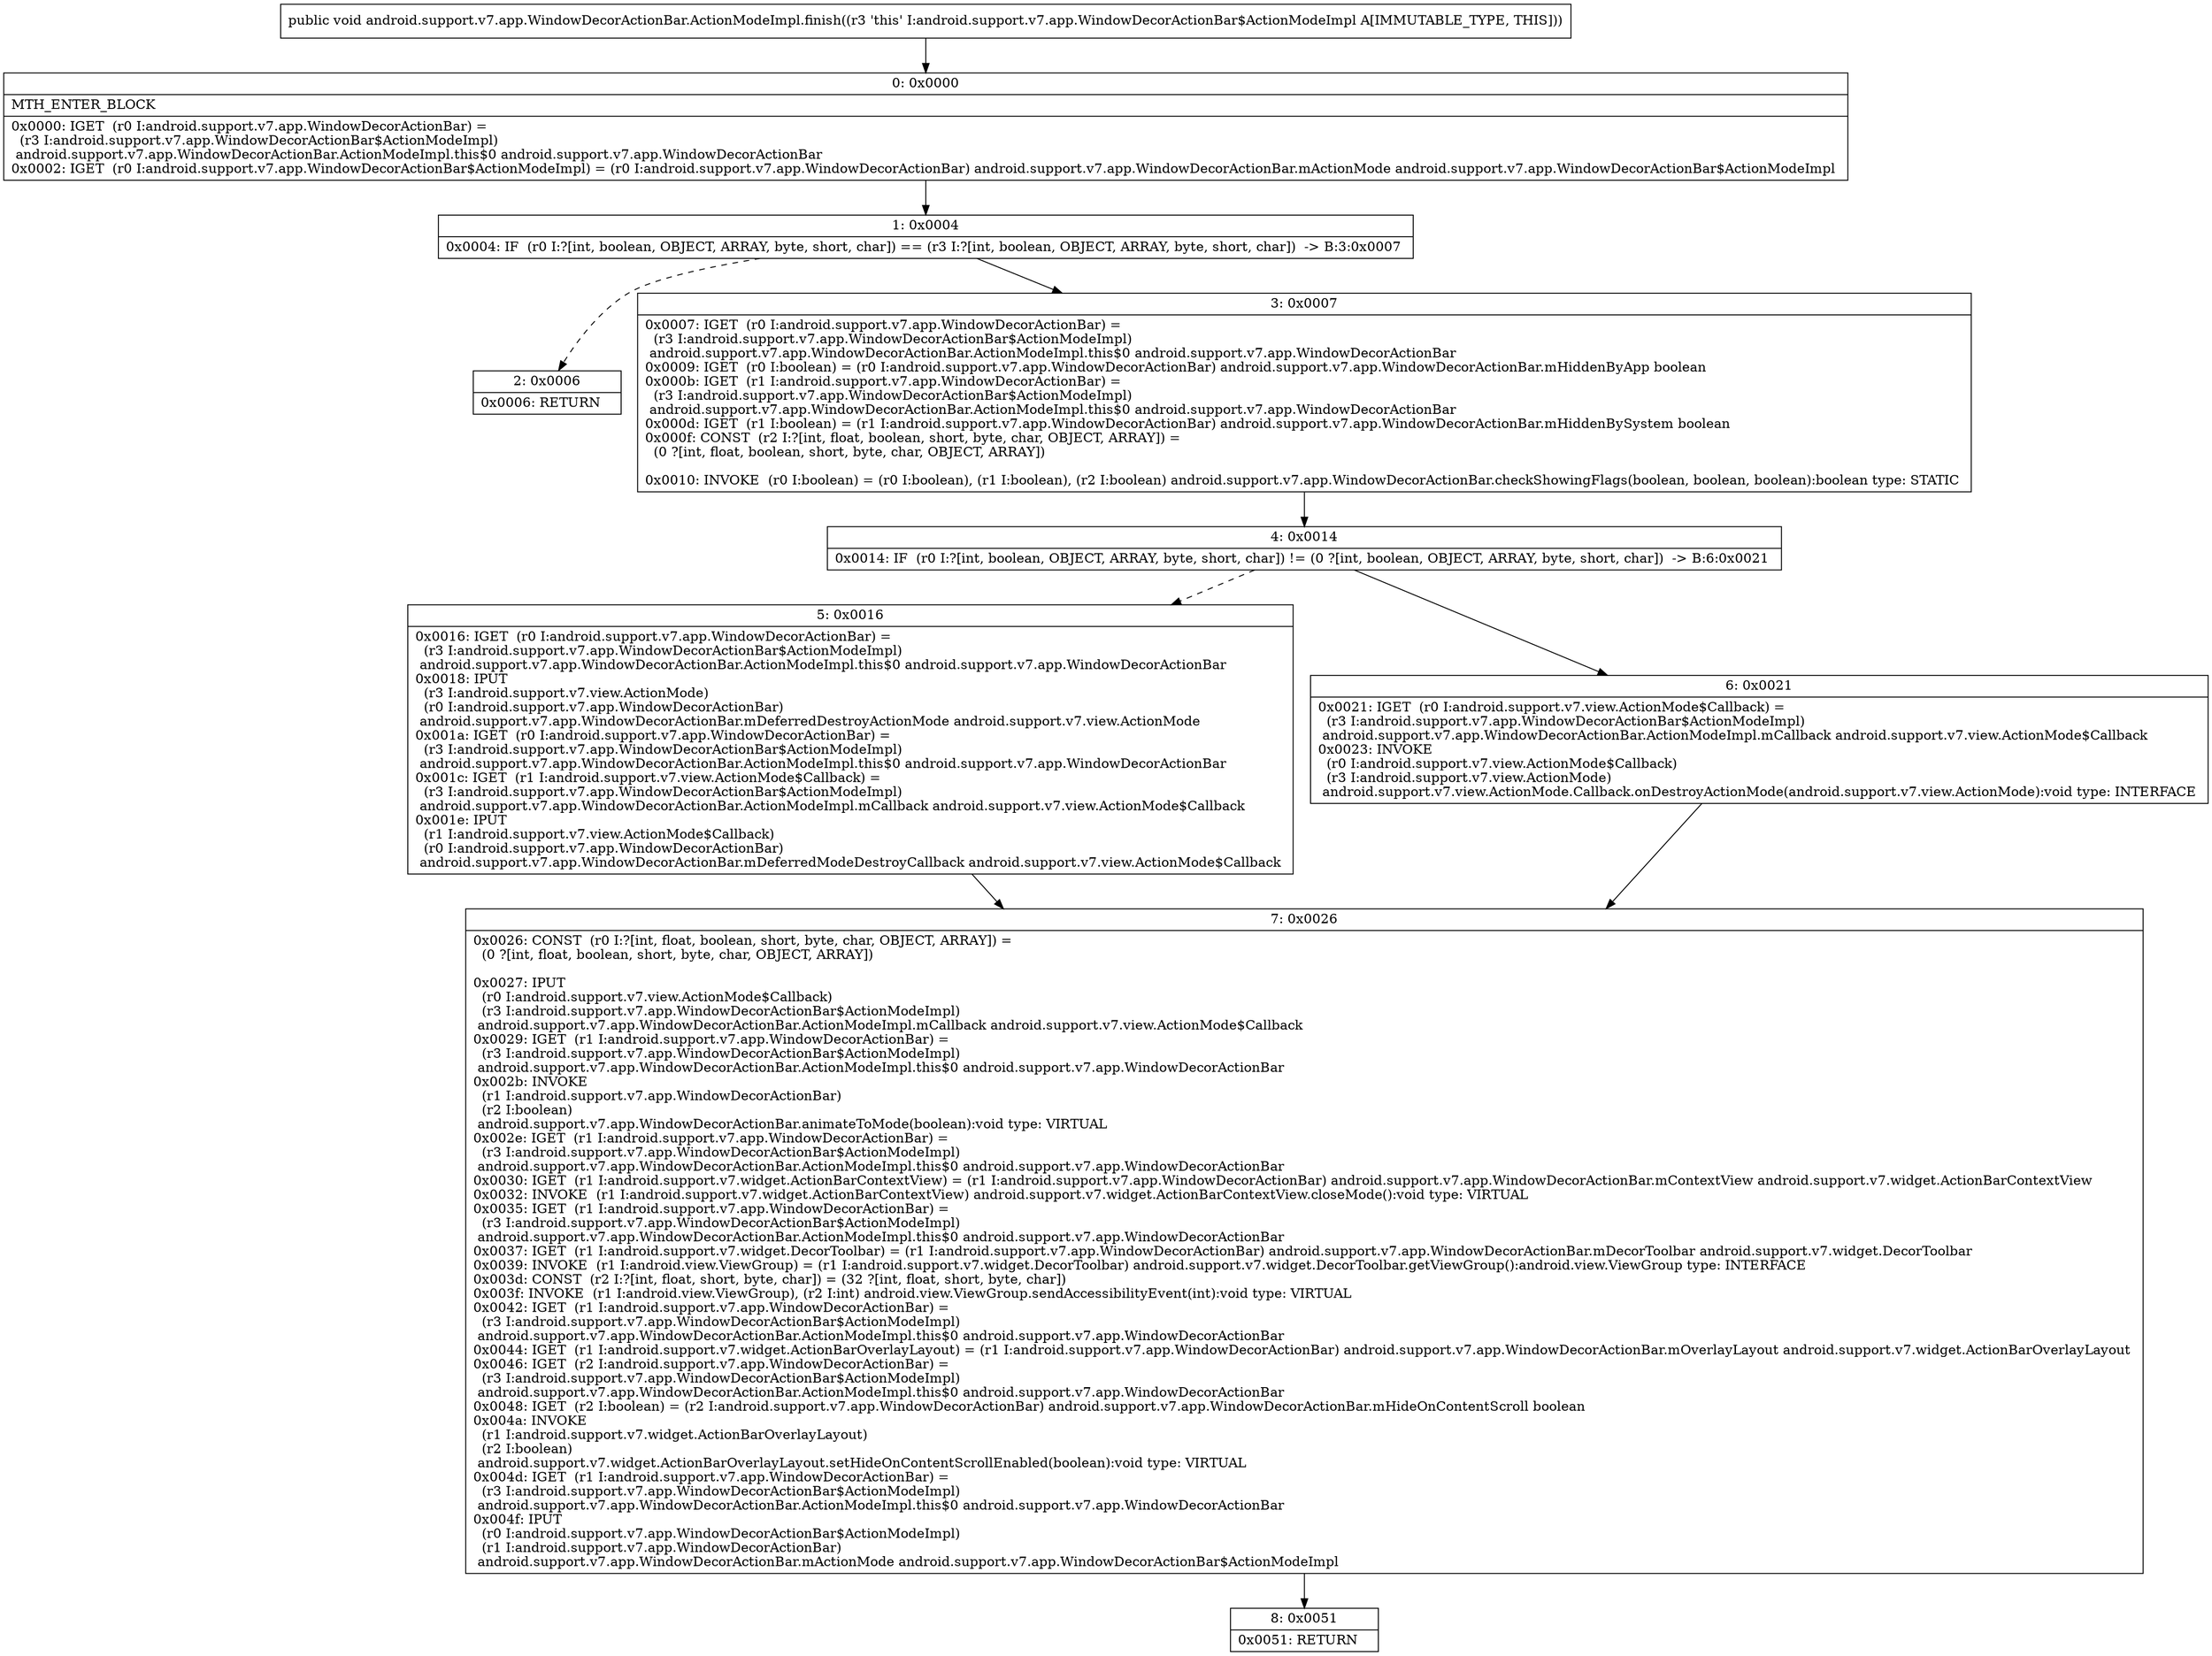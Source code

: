 digraph "CFG forandroid.support.v7.app.WindowDecorActionBar.ActionModeImpl.finish()V" {
Node_0 [shape=record,label="{0\:\ 0x0000|MTH_ENTER_BLOCK\l|0x0000: IGET  (r0 I:android.support.v7.app.WindowDecorActionBar) = \l  (r3 I:android.support.v7.app.WindowDecorActionBar$ActionModeImpl)\l android.support.v7.app.WindowDecorActionBar.ActionModeImpl.this$0 android.support.v7.app.WindowDecorActionBar \l0x0002: IGET  (r0 I:android.support.v7.app.WindowDecorActionBar$ActionModeImpl) = (r0 I:android.support.v7.app.WindowDecorActionBar) android.support.v7.app.WindowDecorActionBar.mActionMode android.support.v7.app.WindowDecorActionBar$ActionModeImpl \l}"];
Node_1 [shape=record,label="{1\:\ 0x0004|0x0004: IF  (r0 I:?[int, boolean, OBJECT, ARRAY, byte, short, char]) == (r3 I:?[int, boolean, OBJECT, ARRAY, byte, short, char])  \-\> B:3:0x0007 \l}"];
Node_2 [shape=record,label="{2\:\ 0x0006|0x0006: RETURN   \l}"];
Node_3 [shape=record,label="{3\:\ 0x0007|0x0007: IGET  (r0 I:android.support.v7.app.WindowDecorActionBar) = \l  (r3 I:android.support.v7.app.WindowDecorActionBar$ActionModeImpl)\l android.support.v7.app.WindowDecorActionBar.ActionModeImpl.this$0 android.support.v7.app.WindowDecorActionBar \l0x0009: IGET  (r0 I:boolean) = (r0 I:android.support.v7.app.WindowDecorActionBar) android.support.v7.app.WindowDecorActionBar.mHiddenByApp boolean \l0x000b: IGET  (r1 I:android.support.v7.app.WindowDecorActionBar) = \l  (r3 I:android.support.v7.app.WindowDecorActionBar$ActionModeImpl)\l android.support.v7.app.WindowDecorActionBar.ActionModeImpl.this$0 android.support.v7.app.WindowDecorActionBar \l0x000d: IGET  (r1 I:boolean) = (r1 I:android.support.v7.app.WindowDecorActionBar) android.support.v7.app.WindowDecorActionBar.mHiddenBySystem boolean \l0x000f: CONST  (r2 I:?[int, float, boolean, short, byte, char, OBJECT, ARRAY]) = \l  (0 ?[int, float, boolean, short, byte, char, OBJECT, ARRAY])\l \l0x0010: INVOKE  (r0 I:boolean) = (r0 I:boolean), (r1 I:boolean), (r2 I:boolean) android.support.v7.app.WindowDecorActionBar.checkShowingFlags(boolean, boolean, boolean):boolean type: STATIC \l}"];
Node_4 [shape=record,label="{4\:\ 0x0014|0x0014: IF  (r0 I:?[int, boolean, OBJECT, ARRAY, byte, short, char]) != (0 ?[int, boolean, OBJECT, ARRAY, byte, short, char])  \-\> B:6:0x0021 \l}"];
Node_5 [shape=record,label="{5\:\ 0x0016|0x0016: IGET  (r0 I:android.support.v7.app.WindowDecorActionBar) = \l  (r3 I:android.support.v7.app.WindowDecorActionBar$ActionModeImpl)\l android.support.v7.app.WindowDecorActionBar.ActionModeImpl.this$0 android.support.v7.app.WindowDecorActionBar \l0x0018: IPUT  \l  (r3 I:android.support.v7.view.ActionMode)\l  (r0 I:android.support.v7.app.WindowDecorActionBar)\l android.support.v7.app.WindowDecorActionBar.mDeferredDestroyActionMode android.support.v7.view.ActionMode \l0x001a: IGET  (r0 I:android.support.v7.app.WindowDecorActionBar) = \l  (r3 I:android.support.v7.app.WindowDecorActionBar$ActionModeImpl)\l android.support.v7.app.WindowDecorActionBar.ActionModeImpl.this$0 android.support.v7.app.WindowDecorActionBar \l0x001c: IGET  (r1 I:android.support.v7.view.ActionMode$Callback) = \l  (r3 I:android.support.v7.app.WindowDecorActionBar$ActionModeImpl)\l android.support.v7.app.WindowDecorActionBar.ActionModeImpl.mCallback android.support.v7.view.ActionMode$Callback \l0x001e: IPUT  \l  (r1 I:android.support.v7.view.ActionMode$Callback)\l  (r0 I:android.support.v7.app.WindowDecorActionBar)\l android.support.v7.app.WindowDecorActionBar.mDeferredModeDestroyCallback android.support.v7.view.ActionMode$Callback \l}"];
Node_6 [shape=record,label="{6\:\ 0x0021|0x0021: IGET  (r0 I:android.support.v7.view.ActionMode$Callback) = \l  (r3 I:android.support.v7.app.WindowDecorActionBar$ActionModeImpl)\l android.support.v7.app.WindowDecorActionBar.ActionModeImpl.mCallback android.support.v7.view.ActionMode$Callback \l0x0023: INVOKE  \l  (r0 I:android.support.v7.view.ActionMode$Callback)\l  (r3 I:android.support.v7.view.ActionMode)\l android.support.v7.view.ActionMode.Callback.onDestroyActionMode(android.support.v7.view.ActionMode):void type: INTERFACE \l}"];
Node_7 [shape=record,label="{7\:\ 0x0026|0x0026: CONST  (r0 I:?[int, float, boolean, short, byte, char, OBJECT, ARRAY]) = \l  (0 ?[int, float, boolean, short, byte, char, OBJECT, ARRAY])\l \l0x0027: IPUT  \l  (r0 I:android.support.v7.view.ActionMode$Callback)\l  (r3 I:android.support.v7.app.WindowDecorActionBar$ActionModeImpl)\l android.support.v7.app.WindowDecorActionBar.ActionModeImpl.mCallback android.support.v7.view.ActionMode$Callback \l0x0029: IGET  (r1 I:android.support.v7.app.WindowDecorActionBar) = \l  (r3 I:android.support.v7.app.WindowDecorActionBar$ActionModeImpl)\l android.support.v7.app.WindowDecorActionBar.ActionModeImpl.this$0 android.support.v7.app.WindowDecorActionBar \l0x002b: INVOKE  \l  (r1 I:android.support.v7.app.WindowDecorActionBar)\l  (r2 I:boolean)\l android.support.v7.app.WindowDecorActionBar.animateToMode(boolean):void type: VIRTUAL \l0x002e: IGET  (r1 I:android.support.v7.app.WindowDecorActionBar) = \l  (r3 I:android.support.v7.app.WindowDecorActionBar$ActionModeImpl)\l android.support.v7.app.WindowDecorActionBar.ActionModeImpl.this$0 android.support.v7.app.WindowDecorActionBar \l0x0030: IGET  (r1 I:android.support.v7.widget.ActionBarContextView) = (r1 I:android.support.v7.app.WindowDecorActionBar) android.support.v7.app.WindowDecorActionBar.mContextView android.support.v7.widget.ActionBarContextView \l0x0032: INVOKE  (r1 I:android.support.v7.widget.ActionBarContextView) android.support.v7.widget.ActionBarContextView.closeMode():void type: VIRTUAL \l0x0035: IGET  (r1 I:android.support.v7.app.WindowDecorActionBar) = \l  (r3 I:android.support.v7.app.WindowDecorActionBar$ActionModeImpl)\l android.support.v7.app.WindowDecorActionBar.ActionModeImpl.this$0 android.support.v7.app.WindowDecorActionBar \l0x0037: IGET  (r1 I:android.support.v7.widget.DecorToolbar) = (r1 I:android.support.v7.app.WindowDecorActionBar) android.support.v7.app.WindowDecorActionBar.mDecorToolbar android.support.v7.widget.DecorToolbar \l0x0039: INVOKE  (r1 I:android.view.ViewGroup) = (r1 I:android.support.v7.widget.DecorToolbar) android.support.v7.widget.DecorToolbar.getViewGroup():android.view.ViewGroup type: INTERFACE \l0x003d: CONST  (r2 I:?[int, float, short, byte, char]) = (32 ?[int, float, short, byte, char]) \l0x003f: INVOKE  (r1 I:android.view.ViewGroup), (r2 I:int) android.view.ViewGroup.sendAccessibilityEvent(int):void type: VIRTUAL \l0x0042: IGET  (r1 I:android.support.v7.app.WindowDecorActionBar) = \l  (r3 I:android.support.v7.app.WindowDecorActionBar$ActionModeImpl)\l android.support.v7.app.WindowDecorActionBar.ActionModeImpl.this$0 android.support.v7.app.WindowDecorActionBar \l0x0044: IGET  (r1 I:android.support.v7.widget.ActionBarOverlayLayout) = (r1 I:android.support.v7.app.WindowDecorActionBar) android.support.v7.app.WindowDecorActionBar.mOverlayLayout android.support.v7.widget.ActionBarOverlayLayout \l0x0046: IGET  (r2 I:android.support.v7.app.WindowDecorActionBar) = \l  (r3 I:android.support.v7.app.WindowDecorActionBar$ActionModeImpl)\l android.support.v7.app.WindowDecorActionBar.ActionModeImpl.this$0 android.support.v7.app.WindowDecorActionBar \l0x0048: IGET  (r2 I:boolean) = (r2 I:android.support.v7.app.WindowDecorActionBar) android.support.v7.app.WindowDecorActionBar.mHideOnContentScroll boolean \l0x004a: INVOKE  \l  (r1 I:android.support.v7.widget.ActionBarOverlayLayout)\l  (r2 I:boolean)\l android.support.v7.widget.ActionBarOverlayLayout.setHideOnContentScrollEnabled(boolean):void type: VIRTUAL \l0x004d: IGET  (r1 I:android.support.v7.app.WindowDecorActionBar) = \l  (r3 I:android.support.v7.app.WindowDecorActionBar$ActionModeImpl)\l android.support.v7.app.WindowDecorActionBar.ActionModeImpl.this$0 android.support.v7.app.WindowDecorActionBar \l0x004f: IPUT  \l  (r0 I:android.support.v7.app.WindowDecorActionBar$ActionModeImpl)\l  (r1 I:android.support.v7.app.WindowDecorActionBar)\l android.support.v7.app.WindowDecorActionBar.mActionMode android.support.v7.app.WindowDecorActionBar$ActionModeImpl \l}"];
Node_8 [shape=record,label="{8\:\ 0x0051|0x0051: RETURN   \l}"];
MethodNode[shape=record,label="{public void android.support.v7.app.WindowDecorActionBar.ActionModeImpl.finish((r3 'this' I:android.support.v7.app.WindowDecorActionBar$ActionModeImpl A[IMMUTABLE_TYPE, THIS])) }"];
MethodNode -> Node_0;
Node_0 -> Node_1;
Node_1 -> Node_2[style=dashed];
Node_1 -> Node_3;
Node_3 -> Node_4;
Node_4 -> Node_5[style=dashed];
Node_4 -> Node_6;
Node_5 -> Node_7;
Node_6 -> Node_7;
Node_7 -> Node_8;
}

